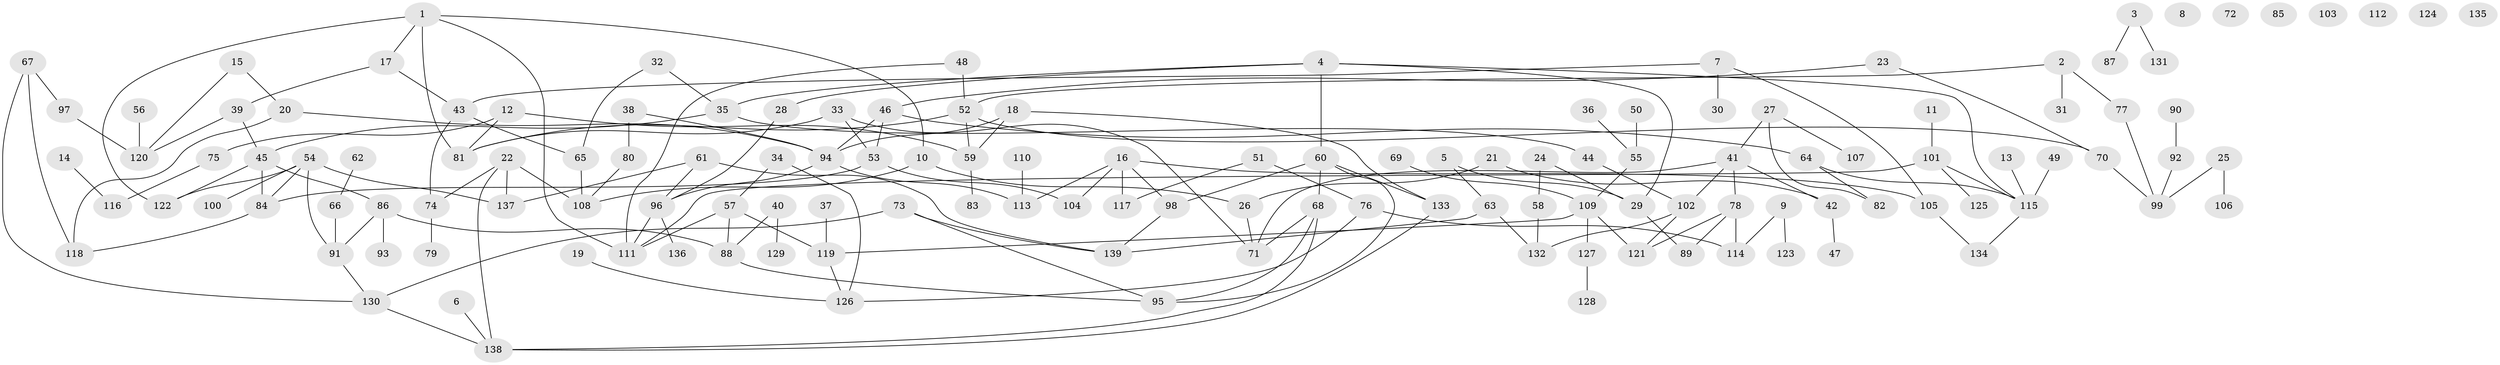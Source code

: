 // Generated by graph-tools (version 1.1) at 2025/49/03/09/25 03:49:08]
// undirected, 139 vertices, 181 edges
graph export_dot {
graph [start="1"]
  node [color=gray90,style=filled];
  1;
  2;
  3;
  4;
  5;
  6;
  7;
  8;
  9;
  10;
  11;
  12;
  13;
  14;
  15;
  16;
  17;
  18;
  19;
  20;
  21;
  22;
  23;
  24;
  25;
  26;
  27;
  28;
  29;
  30;
  31;
  32;
  33;
  34;
  35;
  36;
  37;
  38;
  39;
  40;
  41;
  42;
  43;
  44;
  45;
  46;
  47;
  48;
  49;
  50;
  51;
  52;
  53;
  54;
  55;
  56;
  57;
  58;
  59;
  60;
  61;
  62;
  63;
  64;
  65;
  66;
  67;
  68;
  69;
  70;
  71;
  72;
  73;
  74;
  75;
  76;
  77;
  78;
  79;
  80;
  81;
  82;
  83;
  84;
  85;
  86;
  87;
  88;
  89;
  90;
  91;
  92;
  93;
  94;
  95;
  96;
  97;
  98;
  99;
  100;
  101;
  102;
  103;
  104;
  105;
  106;
  107;
  108;
  109;
  110;
  111;
  112;
  113;
  114;
  115;
  116;
  117;
  118;
  119;
  120;
  121;
  122;
  123;
  124;
  125;
  126;
  127;
  128;
  129;
  130;
  131;
  132;
  133;
  134;
  135;
  136;
  137;
  138;
  139;
  1 -- 10;
  1 -- 17;
  1 -- 81;
  1 -- 111;
  1 -- 122;
  2 -- 31;
  2 -- 52;
  2 -- 77;
  3 -- 87;
  3 -- 131;
  4 -- 28;
  4 -- 29;
  4 -- 35;
  4 -- 60;
  4 -- 115;
  5 -- 29;
  5 -- 63;
  6 -- 138;
  7 -- 30;
  7 -- 43;
  7 -- 105;
  9 -- 114;
  9 -- 123;
  10 -- 26;
  10 -- 108;
  11 -- 101;
  12 -- 59;
  12 -- 75;
  12 -- 81;
  13 -- 115;
  14 -- 116;
  15 -- 20;
  15 -- 120;
  16 -- 98;
  16 -- 104;
  16 -- 105;
  16 -- 113;
  16 -- 117;
  17 -- 39;
  17 -- 43;
  18 -- 59;
  18 -- 94;
  18 -- 133;
  19 -- 126;
  20 -- 94;
  20 -- 118;
  21 -- 26;
  21 -- 42;
  22 -- 74;
  22 -- 108;
  22 -- 137;
  22 -- 138;
  23 -- 46;
  23 -- 70;
  24 -- 29;
  24 -- 58;
  25 -- 99;
  25 -- 106;
  26 -- 71;
  27 -- 41;
  27 -- 82;
  27 -- 107;
  28 -- 96;
  29 -- 89;
  32 -- 35;
  32 -- 65;
  33 -- 53;
  33 -- 71;
  33 -- 81;
  34 -- 57;
  34 -- 126;
  35 -- 44;
  35 -- 45;
  36 -- 55;
  37 -- 119;
  38 -- 80;
  38 -- 94;
  39 -- 45;
  39 -- 120;
  40 -- 88;
  40 -- 129;
  41 -- 42;
  41 -- 71;
  41 -- 78;
  41 -- 102;
  42 -- 47;
  43 -- 65;
  43 -- 74;
  44 -- 102;
  45 -- 84;
  45 -- 86;
  45 -- 122;
  46 -- 53;
  46 -- 64;
  46 -- 94;
  48 -- 52;
  48 -- 111;
  49 -- 115;
  50 -- 55;
  51 -- 76;
  51 -- 117;
  52 -- 59;
  52 -- 70;
  52 -- 81;
  53 -- 84;
  53 -- 104;
  54 -- 84;
  54 -- 91;
  54 -- 100;
  54 -- 122;
  54 -- 137;
  55 -- 109;
  56 -- 120;
  57 -- 88;
  57 -- 111;
  57 -- 119;
  58 -- 132;
  59 -- 83;
  60 -- 68;
  60 -- 95;
  60 -- 98;
  60 -- 133;
  61 -- 96;
  61 -- 137;
  61 -- 139;
  62 -- 66;
  63 -- 132;
  63 -- 139;
  64 -- 82;
  64 -- 115;
  65 -- 108;
  66 -- 91;
  67 -- 97;
  67 -- 118;
  67 -- 130;
  68 -- 71;
  68 -- 95;
  68 -- 138;
  69 -- 109;
  70 -- 99;
  73 -- 95;
  73 -- 130;
  73 -- 139;
  74 -- 79;
  75 -- 116;
  76 -- 114;
  76 -- 126;
  77 -- 99;
  78 -- 89;
  78 -- 114;
  78 -- 121;
  80 -- 108;
  84 -- 118;
  86 -- 88;
  86 -- 91;
  86 -- 93;
  88 -- 95;
  90 -- 92;
  91 -- 130;
  92 -- 99;
  94 -- 96;
  94 -- 113;
  96 -- 111;
  96 -- 136;
  97 -- 120;
  98 -- 139;
  101 -- 111;
  101 -- 115;
  101 -- 125;
  102 -- 121;
  102 -- 132;
  105 -- 134;
  109 -- 119;
  109 -- 121;
  109 -- 127;
  110 -- 113;
  115 -- 134;
  119 -- 126;
  127 -- 128;
  130 -- 138;
  133 -- 138;
}

